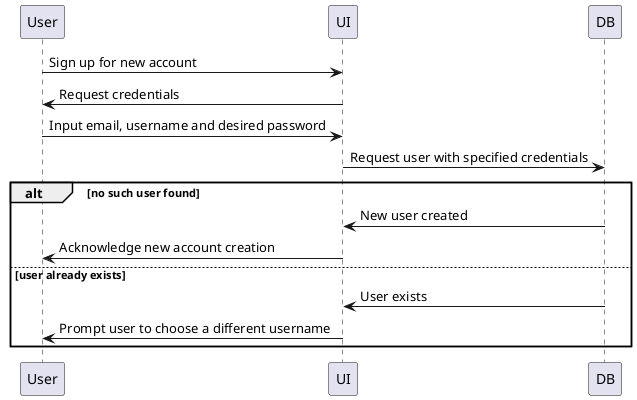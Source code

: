 @startuml
User -> UI: Sign up for new account
UI -> User: Request credentials
User -> UI: Input email, username and desired password
UI -> DB: Request user with specified credentials
alt no such user found
        DB -> UI: New user created
        UI -> User: Acknowledge new account creation
else user already exists
        DB -> UI: User exists
        UI -> User: Prompt user to choose a different username
end
@enduml
